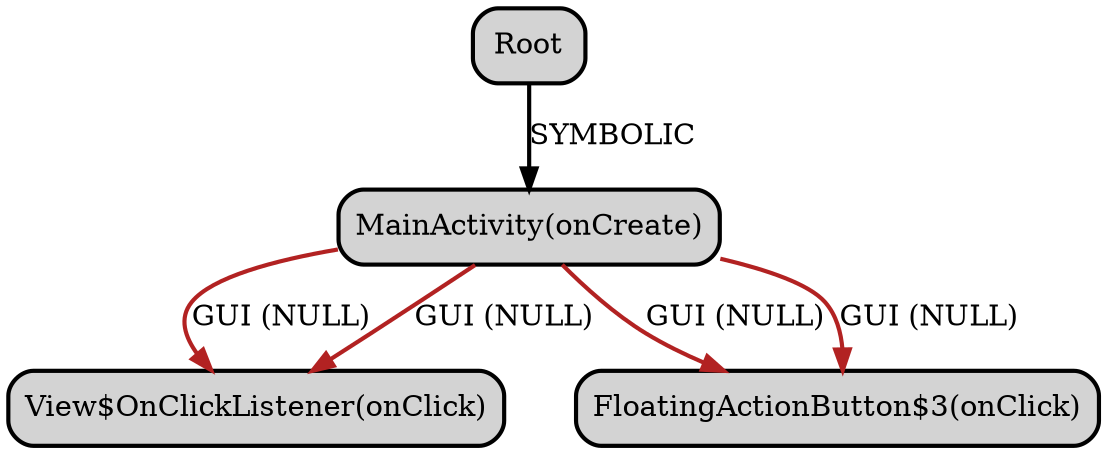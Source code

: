 digraph "CallGraph" {
    node [style="rounded,bold,filled"];
    node [shape=box];
    "Root" [label="Root",];
    "douzifly.list.ui.home.MainActivity: void onCreate(android.os.Bundle)" [label="MainActivity(onCreate)",];
    "Root"->"douzifly.list.ui.home.MainActivity: void onCreate(android.os.Bundle)" [label="SYMBOLIC",style=bold,color=black,];
    "android.view.View$OnClickListener: void onClick(android.view.View)" [label="View$OnClickListener(onClick)",];
    "douzifly.list.ui.home.MainActivity: void onCreate(android.os.Bundle)"->"android.view.View$OnClickListener: void onClick(android.view.View)" [label="GUI (NULL)",style=bold,color=firebrick,];
    "com.github.clans.fab.FloatingActionButton$3: void onClick(android.view.View)" [label="FloatingActionButton$3(onClick)",];
    "douzifly.list.ui.home.MainActivity: void onCreate(android.os.Bundle)"->"com.github.clans.fab.FloatingActionButton$3: void onClick(android.view.View)" [label="GUI (NULL)",style=bold,color=firebrick,];
    "douzifly.list.ui.home.MainActivity: void onCreate(android.os.Bundle)"->"com.github.clans.fab.FloatingActionButton$3: void onClick(android.view.View)" [label="GUI (NULL)",style=bold,color=firebrick,];
    "douzifly.list.ui.home.MainActivity: void onCreate(android.os.Bundle)"->"android.view.View$OnClickListener: void onClick(android.view.View)" [label="GUI (NULL)",style=bold,color=firebrick,];
}
